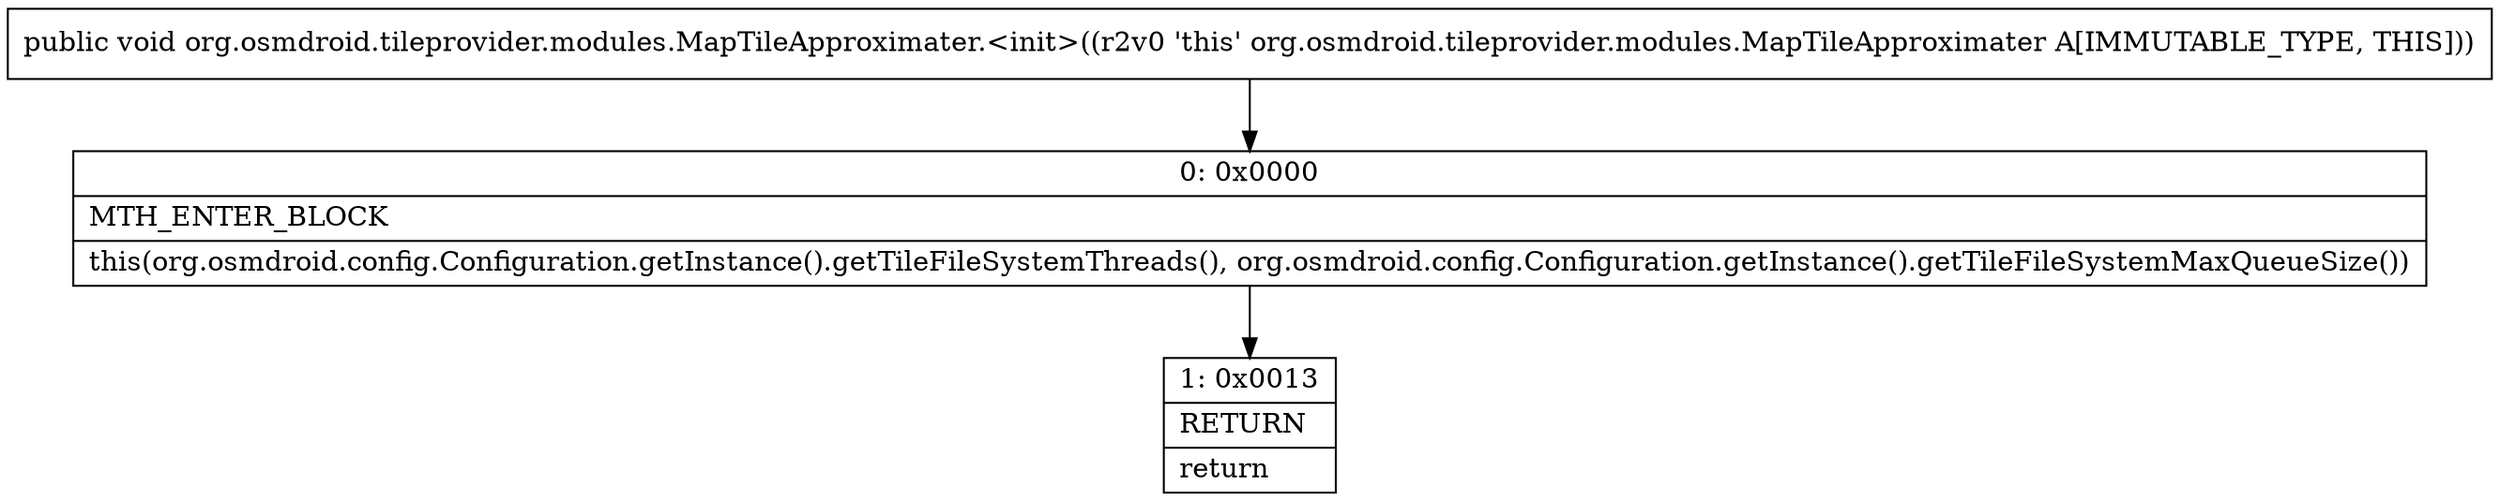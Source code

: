 digraph "CFG fororg.osmdroid.tileprovider.modules.MapTileApproximater.\<init\>()V" {
Node_0 [shape=record,label="{0\:\ 0x0000|MTH_ENTER_BLOCK\l|this(org.osmdroid.config.Configuration.getInstance().getTileFileSystemThreads(), org.osmdroid.config.Configuration.getInstance().getTileFileSystemMaxQueueSize())\l}"];
Node_1 [shape=record,label="{1\:\ 0x0013|RETURN\l|return\l}"];
MethodNode[shape=record,label="{public void org.osmdroid.tileprovider.modules.MapTileApproximater.\<init\>((r2v0 'this' org.osmdroid.tileprovider.modules.MapTileApproximater A[IMMUTABLE_TYPE, THIS])) }"];
MethodNode -> Node_0;
Node_0 -> Node_1;
}

